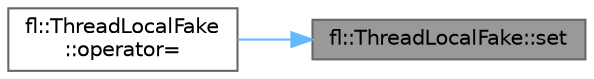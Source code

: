 digraph "fl::ThreadLocalFake::set"
{
 // INTERACTIVE_SVG=YES
 // LATEX_PDF_SIZE
  bgcolor="transparent";
  edge [fontname=Helvetica,fontsize=10,labelfontname=Helvetica,labelfontsize=10];
  node [fontname=Helvetica,fontsize=10,shape=box,height=0.2,width=0.4];
  rankdir="RL";
  Node1 [id="Node000001",label="fl::ThreadLocalFake::set",height=0.2,width=0.4,color="gray40", fillcolor="grey60", style="filled", fontcolor="black",tooltip=" "];
  Node1 -> Node2 [id="edge1_Node000001_Node000002",dir="back",color="steelblue1",style="solid",tooltip=" "];
  Node2 [id="Node000002",label="fl::ThreadLocalFake\l::operator=",height=0.2,width=0.4,color="grey40", fillcolor="white", style="filled",URL="$dd/dfc/classfl_1_1_thread_local_fake_ae6cdfcc6d400ed7833cca605c9ac76ce.html#ae6cdfcc6d400ed7833cca605c9ac76ce",tooltip=" "];
}
